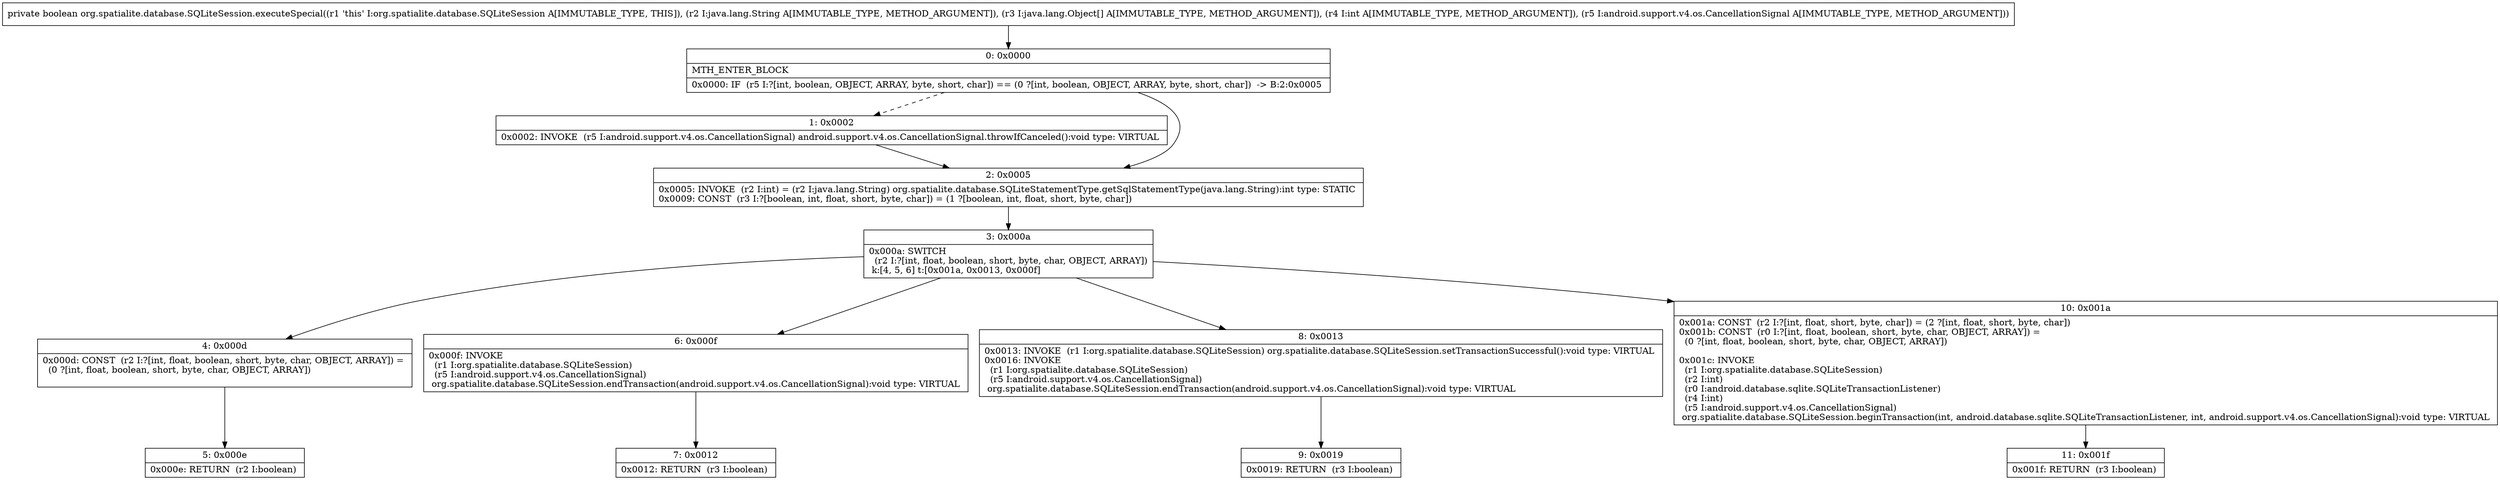 digraph "CFG fororg.spatialite.database.SQLiteSession.executeSpecial(Ljava\/lang\/String;[Ljava\/lang\/Object;ILandroid\/support\/v4\/os\/CancellationSignal;)Z" {
Node_0 [shape=record,label="{0\:\ 0x0000|MTH_ENTER_BLOCK\l|0x0000: IF  (r5 I:?[int, boolean, OBJECT, ARRAY, byte, short, char]) == (0 ?[int, boolean, OBJECT, ARRAY, byte, short, char])  \-\> B:2:0x0005 \l}"];
Node_1 [shape=record,label="{1\:\ 0x0002|0x0002: INVOKE  (r5 I:android.support.v4.os.CancellationSignal) android.support.v4.os.CancellationSignal.throwIfCanceled():void type: VIRTUAL \l}"];
Node_2 [shape=record,label="{2\:\ 0x0005|0x0005: INVOKE  (r2 I:int) = (r2 I:java.lang.String) org.spatialite.database.SQLiteStatementType.getSqlStatementType(java.lang.String):int type: STATIC \l0x0009: CONST  (r3 I:?[boolean, int, float, short, byte, char]) = (1 ?[boolean, int, float, short, byte, char]) \l}"];
Node_3 [shape=record,label="{3\:\ 0x000a|0x000a: SWITCH  \l  (r2 I:?[int, float, boolean, short, byte, char, OBJECT, ARRAY])\l k:[4, 5, 6] t:[0x001a, 0x0013, 0x000f] \l}"];
Node_4 [shape=record,label="{4\:\ 0x000d|0x000d: CONST  (r2 I:?[int, float, boolean, short, byte, char, OBJECT, ARRAY]) = \l  (0 ?[int, float, boolean, short, byte, char, OBJECT, ARRAY])\l \l}"];
Node_5 [shape=record,label="{5\:\ 0x000e|0x000e: RETURN  (r2 I:boolean) \l}"];
Node_6 [shape=record,label="{6\:\ 0x000f|0x000f: INVOKE  \l  (r1 I:org.spatialite.database.SQLiteSession)\l  (r5 I:android.support.v4.os.CancellationSignal)\l org.spatialite.database.SQLiteSession.endTransaction(android.support.v4.os.CancellationSignal):void type: VIRTUAL \l}"];
Node_7 [shape=record,label="{7\:\ 0x0012|0x0012: RETURN  (r3 I:boolean) \l}"];
Node_8 [shape=record,label="{8\:\ 0x0013|0x0013: INVOKE  (r1 I:org.spatialite.database.SQLiteSession) org.spatialite.database.SQLiteSession.setTransactionSuccessful():void type: VIRTUAL \l0x0016: INVOKE  \l  (r1 I:org.spatialite.database.SQLiteSession)\l  (r5 I:android.support.v4.os.CancellationSignal)\l org.spatialite.database.SQLiteSession.endTransaction(android.support.v4.os.CancellationSignal):void type: VIRTUAL \l}"];
Node_9 [shape=record,label="{9\:\ 0x0019|0x0019: RETURN  (r3 I:boolean) \l}"];
Node_10 [shape=record,label="{10\:\ 0x001a|0x001a: CONST  (r2 I:?[int, float, short, byte, char]) = (2 ?[int, float, short, byte, char]) \l0x001b: CONST  (r0 I:?[int, float, boolean, short, byte, char, OBJECT, ARRAY]) = \l  (0 ?[int, float, boolean, short, byte, char, OBJECT, ARRAY])\l \l0x001c: INVOKE  \l  (r1 I:org.spatialite.database.SQLiteSession)\l  (r2 I:int)\l  (r0 I:android.database.sqlite.SQLiteTransactionListener)\l  (r4 I:int)\l  (r5 I:android.support.v4.os.CancellationSignal)\l org.spatialite.database.SQLiteSession.beginTransaction(int, android.database.sqlite.SQLiteTransactionListener, int, android.support.v4.os.CancellationSignal):void type: VIRTUAL \l}"];
Node_11 [shape=record,label="{11\:\ 0x001f|0x001f: RETURN  (r3 I:boolean) \l}"];
MethodNode[shape=record,label="{private boolean org.spatialite.database.SQLiteSession.executeSpecial((r1 'this' I:org.spatialite.database.SQLiteSession A[IMMUTABLE_TYPE, THIS]), (r2 I:java.lang.String A[IMMUTABLE_TYPE, METHOD_ARGUMENT]), (r3 I:java.lang.Object[] A[IMMUTABLE_TYPE, METHOD_ARGUMENT]), (r4 I:int A[IMMUTABLE_TYPE, METHOD_ARGUMENT]), (r5 I:android.support.v4.os.CancellationSignal A[IMMUTABLE_TYPE, METHOD_ARGUMENT])) }"];
MethodNode -> Node_0;
Node_0 -> Node_1[style=dashed];
Node_0 -> Node_2;
Node_1 -> Node_2;
Node_2 -> Node_3;
Node_3 -> Node_4;
Node_3 -> Node_6;
Node_3 -> Node_8;
Node_3 -> Node_10;
Node_4 -> Node_5;
Node_6 -> Node_7;
Node_8 -> Node_9;
Node_10 -> Node_11;
}

